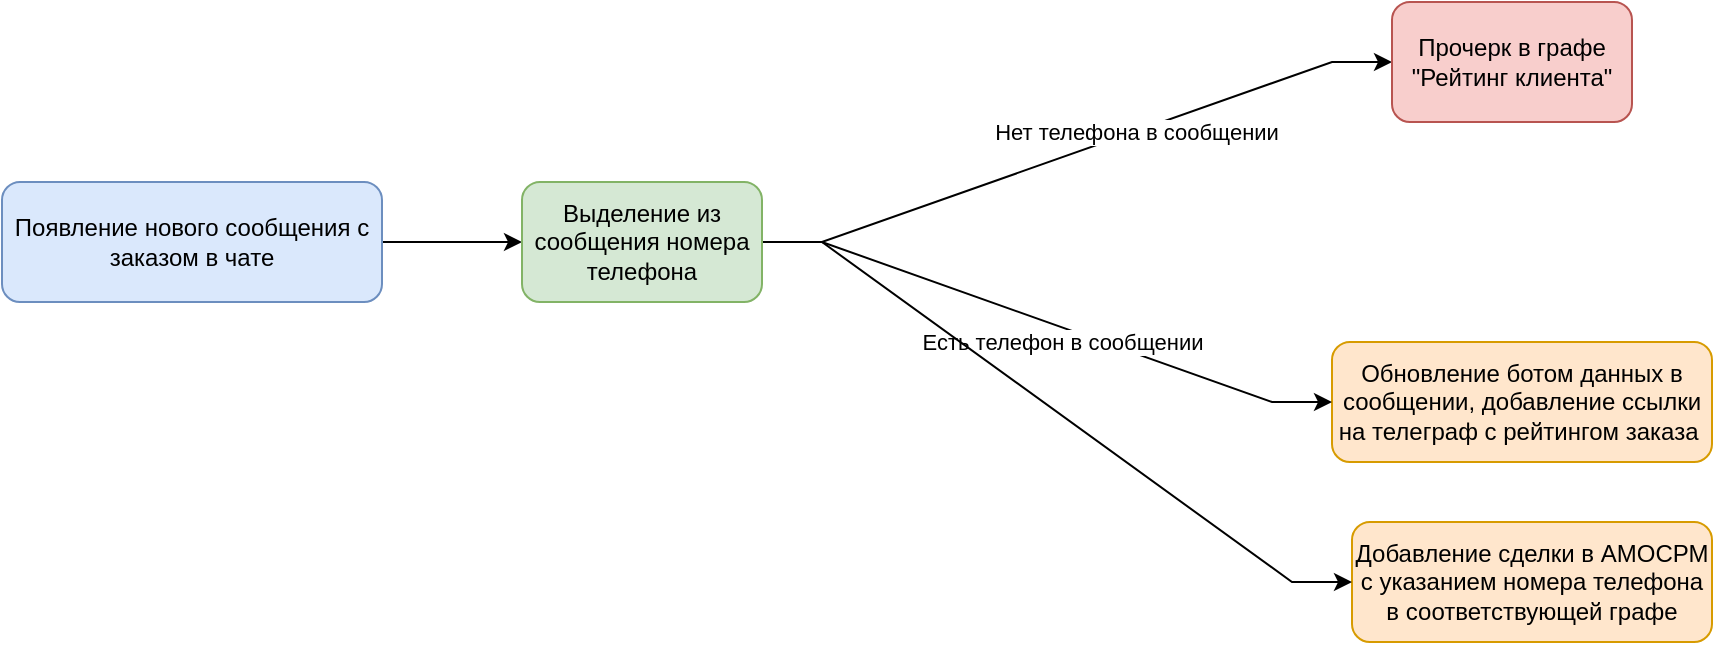 <mxfile version="14.1.8" type="github">
  <diagram id="yGuz_JSgkTld-_o9Q_ZN" name="Page-1">
    <mxGraphModel dx="1422" dy="807" grid="1" gridSize="10" guides="1" tooltips="1" connect="1" arrows="1" fold="1" page="1" pageScale="1" pageWidth="1169" pageHeight="827" math="0" shadow="0">
      <root>
        <mxCell id="0" />
        <mxCell id="1" parent="0" />
        <mxCell id="WlESTi3X5ESpJLaA8oOM-6" style="edgeStyle=orthogonalEdgeStyle;rounded=0;orthogonalLoop=1;jettySize=auto;html=1;entryX=0;entryY=0.5;entryDx=0;entryDy=0;" edge="1" parent="1" source="WlESTi3X5ESpJLaA8oOM-2" target="WlESTi3X5ESpJLaA8oOM-5">
          <mxGeometry relative="1" as="geometry" />
        </mxCell>
        <mxCell id="WlESTi3X5ESpJLaA8oOM-2" value="Появление нового сообщения с заказом в чате" style="rounded=1;whiteSpace=wrap;html=1;fillColor=#dae8fc;strokeColor=#6c8ebf;" vertex="1" parent="1">
          <mxGeometry x="30" y="150" width="190" height="60" as="geometry" />
        </mxCell>
        <mxCell id="WlESTi3X5ESpJLaA8oOM-3" value="Обновление ботом данных в сообщении, добавление ссылки на телеграф с рейтингом заказа&amp;nbsp; " style="rounded=1;whiteSpace=wrap;html=1;fillColor=#ffe6cc;strokeColor=#d79b00;" vertex="1" parent="1">
          <mxGeometry x="695" y="230" width="190" height="60" as="geometry" />
        </mxCell>
        <mxCell id="WlESTi3X5ESpJLaA8oOM-4" value="Добавление сделки в АМОСРМ с указанием номера телефона в соответствующей графе" style="rounded=1;whiteSpace=wrap;html=1;fillColor=#ffe6cc;strokeColor=#d79b00;" vertex="1" parent="1">
          <mxGeometry x="705" y="320" width="180" height="60" as="geometry" />
        </mxCell>
        <mxCell id="WlESTi3X5ESpJLaA8oOM-9" style="edgeStyle=entityRelationEdgeStyle;rounded=0;orthogonalLoop=1;jettySize=auto;html=1;" edge="1" parent="1" source="WlESTi3X5ESpJLaA8oOM-5" target="WlESTi3X5ESpJLaA8oOM-3">
          <mxGeometry relative="1" as="geometry">
            <mxPoint x="690" y="80" as="targetPoint" />
          </mxGeometry>
        </mxCell>
        <mxCell id="WlESTi3X5ESpJLaA8oOM-10" value="Есть телефон в сообщении" style="edgeLabel;html=1;align=center;verticalAlign=middle;resizable=0;points=[];labelBorderColor=none;" vertex="1" connectable="0" parent="WlESTi3X5ESpJLaA8oOM-9">
          <mxGeometry x="-0.083" y="-1" relative="1" as="geometry">
            <mxPoint x="19.52" y="13.21" as="offset" />
          </mxGeometry>
        </mxCell>
        <mxCell id="WlESTi3X5ESpJLaA8oOM-12" style="edgeStyle=entityRelationEdgeStyle;rounded=0;orthogonalLoop=1;jettySize=auto;html=1;" edge="1" parent="1" source="WlESTi3X5ESpJLaA8oOM-5" target="WlESTi3X5ESpJLaA8oOM-11">
          <mxGeometry relative="1" as="geometry" />
        </mxCell>
        <mxCell id="WlESTi3X5ESpJLaA8oOM-16" value="Нет телефона в сообщении" style="edgeLabel;html=1;align=center;verticalAlign=middle;resizable=0;points=[];" vertex="1" connectable="0" parent="WlESTi3X5ESpJLaA8oOM-12">
          <mxGeometry x="0.189" relative="1" as="geometry">
            <mxPoint as="offset" />
          </mxGeometry>
        </mxCell>
        <mxCell id="WlESTi3X5ESpJLaA8oOM-15" style="edgeStyle=entityRelationEdgeStyle;rounded=0;orthogonalLoop=1;jettySize=auto;html=1;" edge="1" parent="1" source="WlESTi3X5ESpJLaA8oOM-5" target="WlESTi3X5ESpJLaA8oOM-4">
          <mxGeometry relative="1" as="geometry" />
        </mxCell>
        <mxCell id="WlESTi3X5ESpJLaA8oOM-5" value="Выделение из сообщения номера телефона " style="rounded=1;whiteSpace=wrap;html=1;fillColor=#d5e8d4;strokeColor=#82b366;" vertex="1" parent="1">
          <mxGeometry x="290" y="150" width="120" height="60" as="geometry" />
        </mxCell>
        <mxCell id="WlESTi3X5ESpJLaA8oOM-11" value="Прочерк в графе &quot;Рейтинг клиента&quot;" style="rounded=1;whiteSpace=wrap;html=1;fillColor=#f8cecc;strokeColor=#b85450;" vertex="1" parent="1">
          <mxGeometry x="725" y="60" width="120" height="60" as="geometry" />
        </mxCell>
      </root>
    </mxGraphModel>
  </diagram>
</mxfile>
